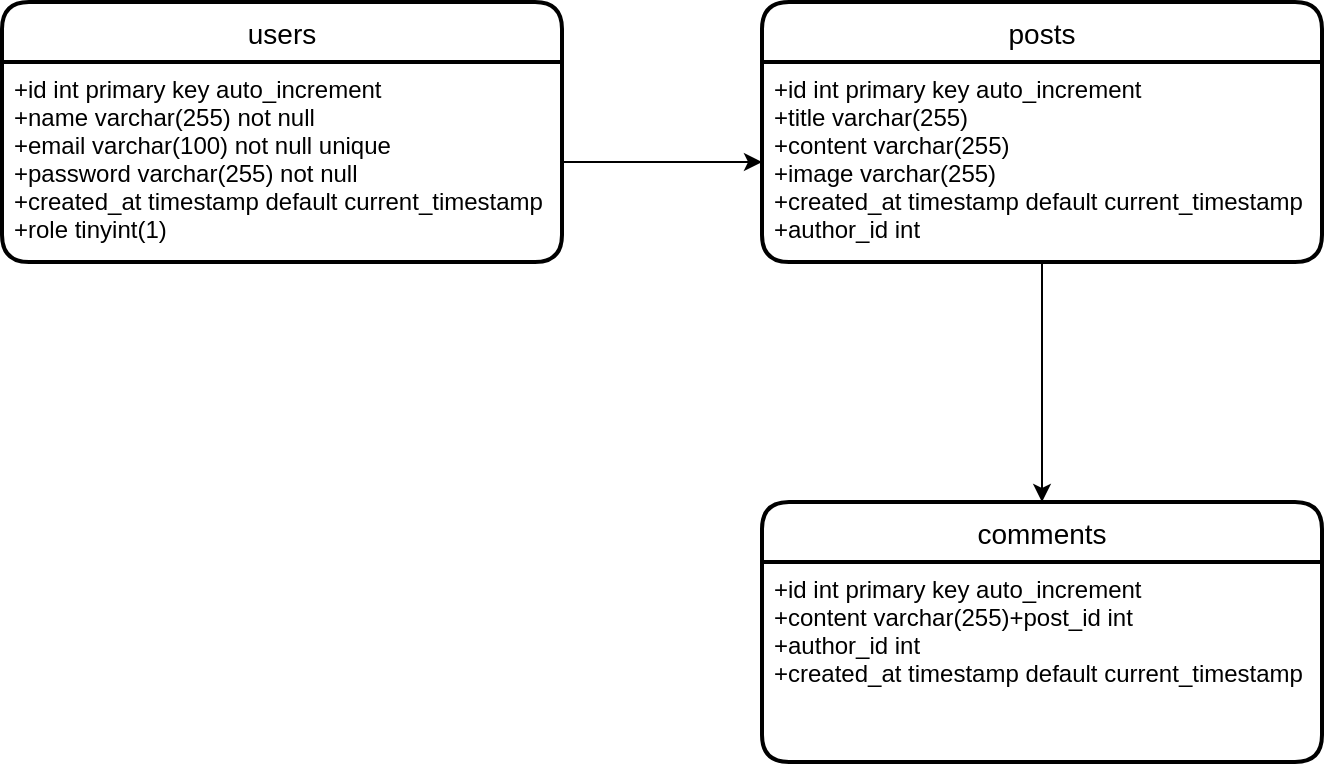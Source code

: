 <mxfile version="18.1.3" type="github">
  <diagram id="mdlvhwlsGfphD7UWirSD" name="Page-1">
    <mxGraphModel dx="1350" dy="793" grid="1" gridSize="10" guides="1" tooltips="1" connect="1" arrows="1" fold="1" page="1" pageScale="1" pageWidth="850" pageHeight="1100" math="0" shadow="0">
      <root>
        <mxCell id="0" />
        <mxCell id="1" parent="0" />
        <mxCell id="MM1RampYLHHO8mUsuj5Q-1" value="users" style="swimlane;childLayout=stackLayout;horizontal=1;startSize=30;horizontalStack=0;rounded=1;fontSize=14;fontStyle=0;strokeWidth=2;resizeParent=0;resizeLast=1;shadow=0;dashed=0;align=center;" vertex="1" parent="1">
          <mxGeometry x="40" y="40" width="280" height="130" as="geometry" />
        </mxCell>
        <mxCell id="MM1RampYLHHO8mUsuj5Q-2" value="+id int primary key auto_increment&#xa;+name varchar(255) not null&#xa;+email varchar(100) not null unique&#xa;+password varchar(255) not null&#xa;+created_at timestamp default current_timestamp&#xa;+role tinyint(1)&#xa;" style="align=left;strokeColor=none;fillColor=none;spacingLeft=4;fontSize=12;verticalAlign=top;resizable=0;rotatable=0;part=1;" vertex="1" parent="MM1RampYLHHO8mUsuj5Q-1">
          <mxGeometry y="30" width="280" height="100" as="geometry" />
        </mxCell>
        <mxCell id="MM1RampYLHHO8mUsuj5Q-6" value="posts" style="swimlane;childLayout=stackLayout;horizontal=1;startSize=30;horizontalStack=0;rounded=1;fontSize=14;fontStyle=0;strokeWidth=2;resizeParent=0;resizeLast=1;shadow=0;dashed=0;align=center;" vertex="1" parent="1">
          <mxGeometry x="420" y="40" width="280" height="130" as="geometry" />
        </mxCell>
        <mxCell id="MM1RampYLHHO8mUsuj5Q-7" value="+id int primary key auto_increment&#xa;+title varchar(255) &#xa;+content varchar(255) &#xa;+image varchar(255)&#xa;+created_at timestamp default current_timestamp&#xa;+author_id int&#xa;" style="align=left;strokeColor=none;fillColor=none;spacingLeft=4;fontSize=12;verticalAlign=top;resizable=0;rotatable=0;part=1;" vertex="1" parent="MM1RampYLHHO8mUsuj5Q-6">
          <mxGeometry y="30" width="280" height="100" as="geometry" />
        </mxCell>
        <mxCell id="MM1RampYLHHO8mUsuj5Q-8" style="edgeStyle=orthogonalEdgeStyle;rounded=0;orthogonalLoop=1;jettySize=auto;html=1;entryX=0;entryY=0.5;entryDx=0;entryDy=0;" edge="1" parent="1" source="MM1RampYLHHO8mUsuj5Q-2" target="MM1RampYLHHO8mUsuj5Q-7">
          <mxGeometry relative="1" as="geometry">
            <mxPoint x="410" y="120" as="targetPoint" />
            <Array as="points" />
          </mxGeometry>
        </mxCell>
        <mxCell id="MM1RampYLHHO8mUsuj5Q-9" value="comments" style="swimlane;childLayout=stackLayout;horizontal=1;startSize=30;horizontalStack=0;rounded=1;fontSize=14;fontStyle=0;strokeWidth=2;resizeParent=0;resizeLast=1;shadow=0;dashed=0;align=center;" vertex="1" parent="1">
          <mxGeometry x="420" y="290" width="280" height="130" as="geometry" />
        </mxCell>
        <mxCell id="MM1RampYLHHO8mUsuj5Q-10" value="+id int primary key auto_increment &#xa;+content varchar(255)+post_id int&#xa;+author_id int&#xa;+created_at timestamp default current_timestamp&#xa;" style="align=left;strokeColor=none;fillColor=none;spacingLeft=4;fontSize=12;verticalAlign=top;resizable=0;rotatable=0;part=1;" vertex="1" parent="MM1RampYLHHO8mUsuj5Q-9">
          <mxGeometry y="30" width="280" height="100" as="geometry" />
        </mxCell>
        <mxCell id="MM1RampYLHHO8mUsuj5Q-11" style="edgeStyle=orthogonalEdgeStyle;rounded=0;orthogonalLoop=1;jettySize=auto;html=1;entryX=0.5;entryY=0;entryDx=0;entryDy=0;" edge="1" parent="1" source="MM1RampYLHHO8mUsuj5Q-7" target="MM1RampYLHHO8mUsuj5Q-9">
          <mxGeometry relative="1" as="geometry" />
        </mxCell>
      </root>
    </mxGraphModel>
  </diagram>
</mxfile>
